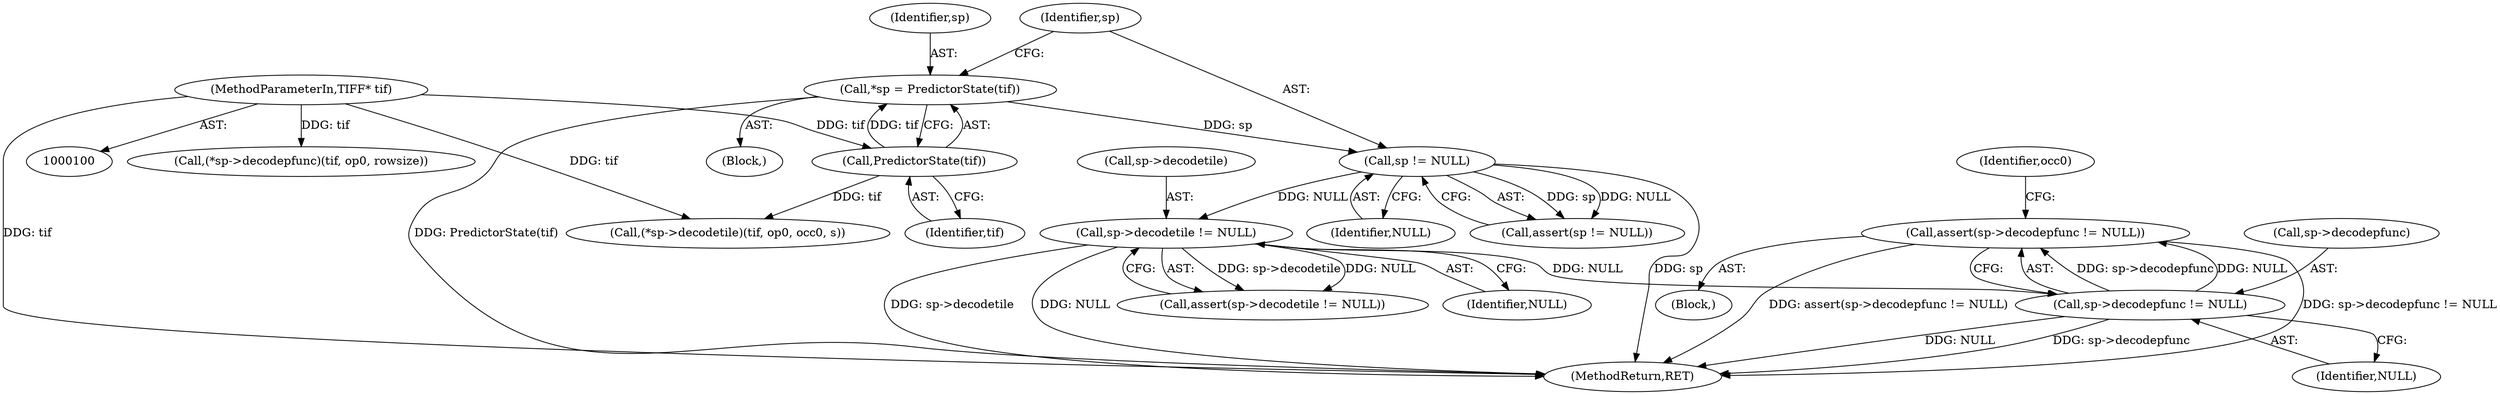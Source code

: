 digraph "0_libtiff_3ca657a8793dd011bf869695d72ad31c779c3cc1_0@API" {
"1000154" [label="(Call,assert(sp->decodepfunc != NULL))"];
"1000155" [label="(Call,sp->decodepfunc != NULL)"];
"1000116" [label="(Call,sp->decodetile != NULL)"];
"1000112" [label="(Call,sp != NULL)"];
"1000107" [label="(Call,*sp = PredictorState(tif))"];
"1000109" [label="(Call,PredictorState(tif))"];
"1000101" [label="(MethodParameterIn,TIFF* tif)"];
"1000120" [label="(Identifier,NULL)"];
"1000109" [label="(Call,PredictorState(tif))"];
"1000162" [label="(Identifier,occ0)"];
"1000167" [label="(Call,(*sp->decodepfunc)(tif, op0, rowsize))"];
"1000156" [label="(Call,sp->decodepfunc)"];
"1000184" [label="(MethodReturn,RET)"];
"1000122" [label="(Call,(*sp->decodetile)(tif, op0, occ0, s))"];
"1000127" [label="(Block,)"];
"1000101" [label="(MethodParameterIn,TIFF* tif)"];
"1000112" [label="(Call,sp != NULL)"];
"1000105" [label="(Block,)"];
"1000114" [label="(Identifier,NULL)"];
"1000159" [label="(Identifier,NULL)"];
"1000107" [label="(Call,*sp = PredictorState(tif))"];
"1000115" [label="(Call,assert(sp->decodetile != NULL))"];
"1000116" [label="(Call,sp->decodetile != NULL)"];
"1000155" [label="(Call,sp->decodepfunc != NULL)"];
"1000111" [label="(Call,assert(sp != NULL))"];
"1000113" [label="(Identifier,sp)"];
"1000154" [label="(Call,assert(sp->decodepfunc != NULL))"];
"1000108" [label="(Identifier,sp)"];
"1000117" [label="(Call,sp->decodetile)"];
"1000110" [label="(Identifier,tif)"];
"1000154" -> "1000127"  [label="AST: "];
"1000154" -> "1000155"  [label="CFG: "];
"1000155" -> "1000154"  [label="AST: "];
"1000162" -> "1000154"  [label="CFG: "];
"1000154" -> "1000184"  [label="DDG: assert(sp->decodepfunc != NULL)"];
"1000154" -> "1000184"  [label="DDG: sp->decodepfunc != NULL"];
"1000155" -> "1000154"  [label="DDG: sp->decodepfunc"];
"1000155" -> "1000154"  [label="DDG: NULL"];
"1000155" -> "1000159"  [label="CFG: "];
"1000156" -> "1000155"  [label="AST: "];
"1000159" -> "1000155"  [label="AST: "];
"1000155" -> "1000184"  [label="DDG: sp->decodepfunc"];
"1000155" -> "1000184"  [label="DDG: NULL"];
"1000116" -> "1000155"  [label="DDG: NULL"];
"1000116" -> "1000115"  [label="AST: "];
"1000116" -> "1000120"  [label="CFG: "];
"1000117" -> "1000116"  [label="AST: "];
"1000120" -> "1000116"  [label="AST: "];
"1000115" -> "1000116"  [label="CFG: "];
"1000116" -> "1000184"  [label="DDG: sp->decodetile"];
"1000116" -> "1000184"  [label="DDG: NULL"];
"1000116" -> "1000115"  [label="DDG: sp->decodetile"];
"1000116" -> "1000115"  [label="DDG: NULL"];
"1000112" -> "1000116"  [label="DDG: NULL"];
"1000112" -> "1000111"  [label="AST: "];
"1000112" -> "1000114"  [label="CFG: "];
"1000113" -> "1000112"  [label="AST: "];
"1000114" -> "1000112"  [label="AST: "];
"1000111" -> "1000112"  [label="CFG: "];
"1000112" -> "1000184"  [label="DDG: sp"];
"1000112" -> "1000111"  [label="DDG: sp"];
"1000112" -> "1000111"  [label="DDG: NULL"];
"1000107" -> "1000112"  [label="DDG: sp"];
"1000107" -> "1000105"  [label="AST: "];
"1000107" -> "1000109"  [label="CFG: "];
"1000108" -> "1000107"  [label="AST: "];
"1000109" -> "1000107"  [label="AST: "];
"1000113" -> "1000107"  [label="CFG: "];
"1000107" -> "1000184"  [label="DDG: PredictorState(tif)"];
"1000109" -> "1000107"  [label="DDG: tif"];
"1000109" -> "1000110"  [label="CFG: "];
"1000110" -> "1000109"  [label="AST: "];
"1000101" -> "1000109"  [label="DDG: tif"];
"1000109" -> "1000122"  [label="DDG: tif"];
"1000101" -> "1000100"  [label="AST: "];
"1000101" -> "1000184"  [label="DDG: tif"];
"1000101" -> "1000122"  [label="DDG: tif"];
"1000101" -> "1000167"  [label="DDG: tif"];
}
